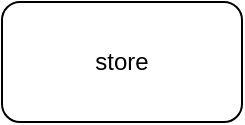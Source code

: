 <mxfile version="15.8.7" type="device"><diagram id="0RvbKBrJhYAIRdvjCsSk" name="Page-1"><mxGraphModel dx="256" dy="997" grid="1" gridSize="10" guides="1" tooltips="1" connect="1" arrows="1" fold="1" page="1" pageScale="1" pageWidth="850" pageHeight="1100" math="0" shadow="0"><root><mxCell id="0"/><mxCell id="1" parent="0"/><mxCell id="k86rYHVB1ekvns7TbXO9-1" value="store" style="rounded=1;whiteSpace=wrap;html=1;" vertex="1" parent="1"><mxGeometry x="1080" y="260" width="120" height="60" as="geometry"/></mxCell></root></mxGraphModel></diagram></mxfile>